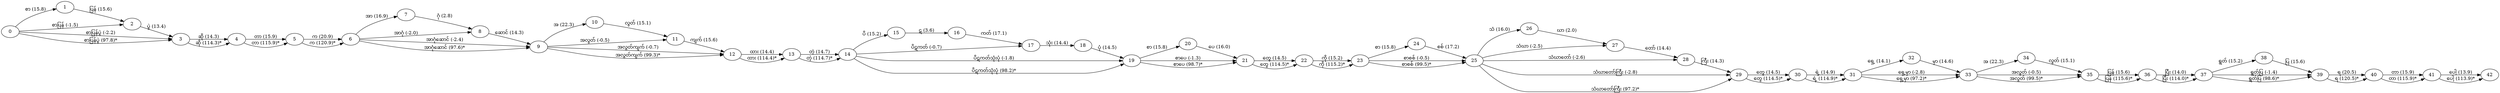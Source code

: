 digraph DAG {
  rankdir=LR;
  0 -> 1 [label="စာ (15.8)"];
  0 -> 2 [label="စာပြန် (-1.5)"];
  0 -> 3 [label="စာပြန်ပွဲ (-2.2)"];
  0 -> 3 [label="စာပြန်ပွဲ (97.8)*"];
  1 -> 2 [label="ပြန် (15.6)"];
  2 -> 3 [label="ပွဲ (13.4)"];
  3 -> 4 [label="ဆို (14.3)"];
  3 -> 4 [label="ဆို (114.3)*"];
  4 -> 5 [label="တာ (15.9)"];
  4 -> 5 [label="တာ (115.9)*"];
  5 -> 6 [label="က (20.9)"];
  5 -> 6 [label="က (120.9)*"];
  6 -> 7 [label="အာ (16.9)"];
  6 -> 8 [label="အာဂုံ (-2.0)"];
  6 -> 9 [label="အာဂုံဆောင် (-2.4)"];
  6 -> 9 [label="အာဂုံဆောင် (97.6)*"];
  7 -> 8 [label="ဂုံ (2.8)"];
  8 -> 9 [label="ဆောင် (14.3)"];
  9 -> 10 [label="အ (22.3)"];
  9 -> 11 [label="အလွတ် (-0.5)"];
  9 -> 12 [label="အလွတ်ကျက် (-0.7)"];
  9 -> 12 [label="အလွတ်ကျက် (99.3)*"];
  10 -> 11 [label="လွတ် (15.1)"];
  11 -> 12 [label="ကျက် (15.6)"];
  12 -> 13 [label="ထား (14.4)"];
  12 -> 13 [label="ထား (114.4)*"];
  13 -> 14 [label="တဲ့ (14.7)"];
  13 -> 14 [label="တဲ့ (114.7)*"];
  14 -> 15 [label="ပိ (15.2)"];
  14 -> 17 [label="ပိဋကတ် (-0.7)"];
  14 -> 19 [label="ပိဋကတ်သုံးပုံ (-1.8)"];
  14 -> 19 [label="ပိဋကတ်သုံးပုံ (98.2)*"];
  15 -> 16 [label="ဋ (3.6)"];
  16 -> 17 [label="ကတ် (17.1)"];
  17 -> 18 [label="သုံး (14.4)"];
  18 -> 19 [label="ပုံ (14.5)"];
  19 -> 20 [label="စာ (15.8)"];
  19 -> 21 [label="စာပေ (-1.3)"];
  19 -> 21 [label="စာပေ (98.7)*"];
  20 -> 21 [label="ပေ (16.0)"];
  21 -> 22 [label="တွေ (14.5)"];
  21 -> 22 [label="တွေ (114.5)*"];
  22 -> 23 [label="ကို (15.2)"];
  22 -> 23 [label="ကို (115.2)*"];
  23 -> 24 [label="စာ (15.8)"];
  23 -> 25 [label="စာစစ် (-0.5)"];
  23 -> 25 [label="စာစစ် (99.5)*"];
  24 -> 25 [label="စစ် (17.2)"];
  25 -> 26 [label="သံ (16.0)"];
  25 -> 27 [label="သံဃာ (-2.5)"];
  25 -> 28 [label="သံဃာတော် (-2.6)"];
  25 -> 29 [label="သံဃာတော်ကြီး (-2.8)"];
  25 -> 29 [label="သံဃာတော်ကြီး (97.2)*"];
  26 -> 27 [label="ဃာ (2.0)"];
  27 -> 28 [label="တော် (14.4)"];
  28 -> 29 [label="ကြီး (14.3)"];
  29 -> 30 [label="တွေ (14.5)"];
  29 -> 30 [label="တွေ (114.5)*"];
  30 -> 31 [label="ရဲ့ (14.9)"];
  30 -> 31 [label="ရဲ့ (114.9)*"];
  31 -> 32 [label="ရှေ့ (14.1)"];
  31 -> 33 [label="ရှေ့မှာ (-2.8)"];
  31 -> 33 [label="ရှေ့မှာ (97.2)*"];
  32 -> 33 [label="မှာ (14.6)"];
  33 -> 34 [label="အ (22.3)"];
  33 -> 35 [label="အလွတ် (-0.5)"];
  33 -> 35 [label="အလွတ် (99.5)*"];
  34 -> 35 [label="လွတ် (15.1)"];
  35 -> 36 [label="ပြန် (15.6)"];
  35 -> 36 [label="ပြန် (115.6)*"];
  36 -> 37 [label="ပြီး (14.0)"];
  36 -> 37 [label="ပြီး (114.0)*"];
  37 -> 38 [label="ရွတ် (15.2)"];
  37 -> 39 [label="ရွတ်ပြ (-1.4)"];
  37 -> 39 [label="ရွတ်ပြ (98.6)*"];
  38 -> 39 [label="ပြ (15.6)"];
  39 -> 40 [label="ရ (20.5)"];
  39 -> 40 [label="ရ (120.5)*"];
  40 -> 41 [label="တာ (15.9)"];
  40 -> 41 [label="တာ (115.9)*"];
  41 -> 42 [label="ပေါ့ (13.9)"];
  41 -> 42 [label="ပေါ့ (113.9)*"];
}